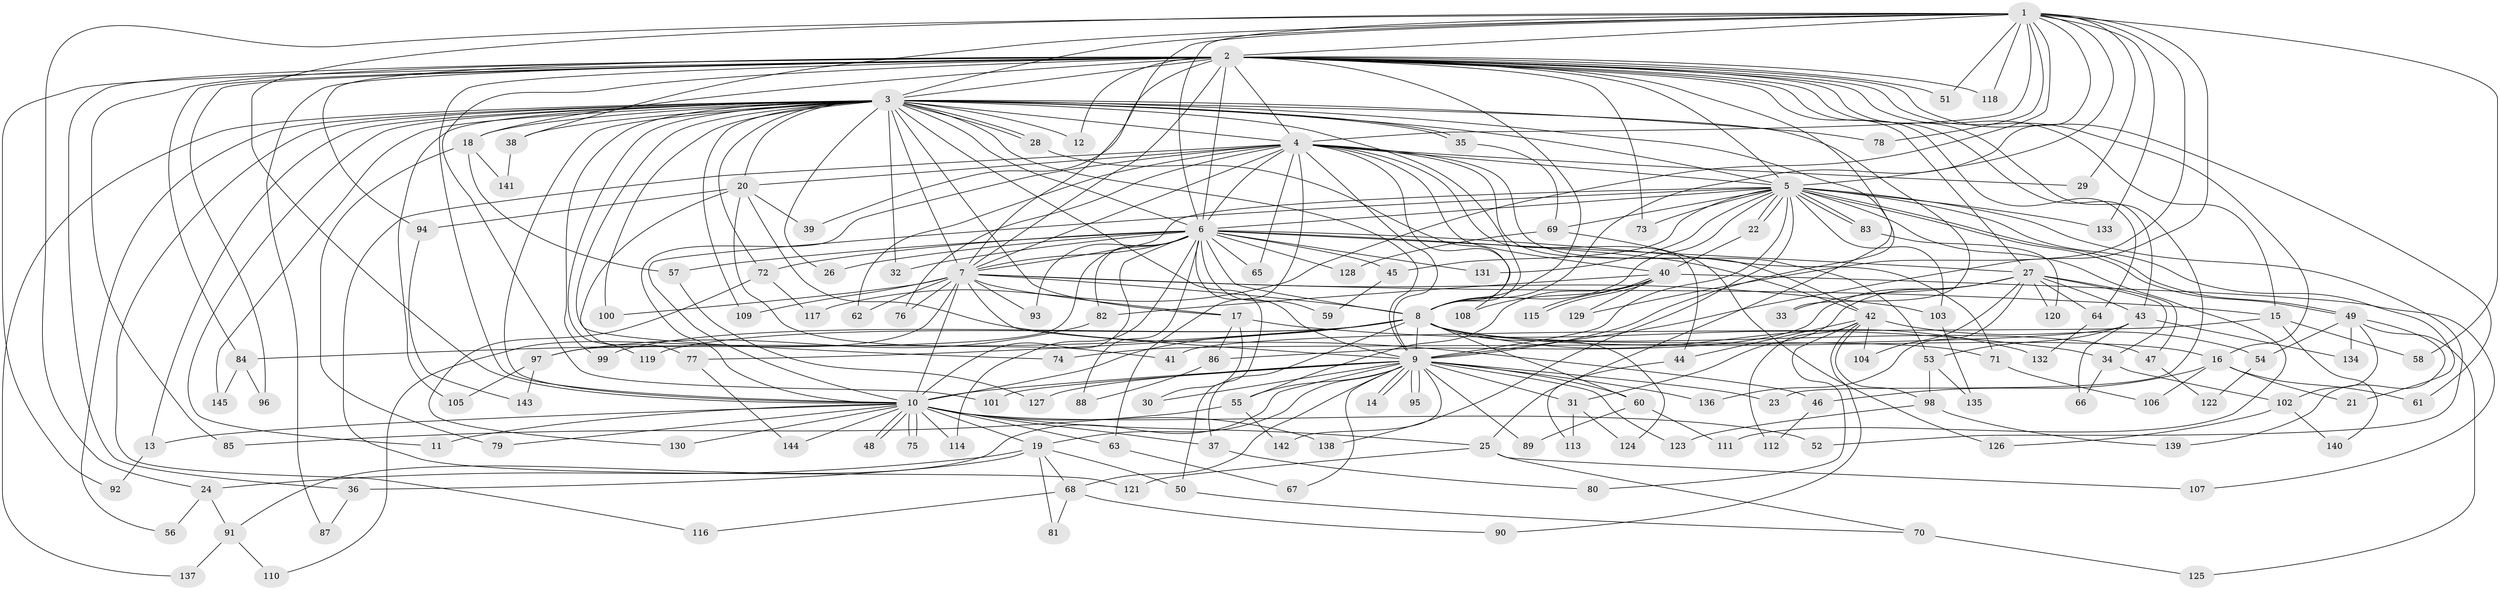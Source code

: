 // coarse degree distribution, {49: 0.017241379310344827, 18: 0.017241379310344827, 11: 0.017241379310344827, 15: 0.017241379310344827, 2: 0.3620689655172414, 1: 0.20689655172413793, 4: 0.08620689655172414, 5: 0.05172413793103448, 3: 0.1896551724137931, 7: 0.017241379310344827, 8: 0.017241379310344827}
// Generated by graph-tools (version 1.1) at 2025/17/03/04/25 18:17:18]
// undirected, 145 vertices, 315 edges
graph export_dot {
graph [start="1"]
  node [color=gray90,style=filled];
  1;
  2;
  3;
  4;
  5;
  6;
  7;
  8;
  9;
  10;
  11;
  12;
  13;
  14;
  15;
  16;
  17;
  18;
  19;
  20;
  21;
  22;
  23;
  24;
  25;
  26;
  27;
  28;
  29;
  30;
  31;
  32;
  33;
  34;
  35;
  36;
  37;
  38;
  39;
  40;
  41;
  42;
  43;
  44;
  45;
  46;
  47;
  48;
  49;
  50;
  51;
  52;
  53;
  54;
  55;
  56;
  57;
  58;
  59;
  60;
  61;
  62;
  63;
  64;
  65;
  66;
  67;
  68;
  69;
  70;
  71;
  72;
  73;
  74;
  75;
  76;
  77;
  78;
  79;
  80;
  81;
  82;
  83;
  84;
  85;
  86;
  87;
  88;
  89;
  90;
  91;
  92;
  93;
  94;
  95;
  96;
  97;
  98;
  99;
  100;
  101;
  102;
  103;
  104;
  105;
  106;
  107;
  108;
  109;
  110;
  111;
  112;
  113;
  114;
  115;
  116;
  117;
  118;
  119;
  120;
  121;
  122;
  123;
  124;
  125;
  126;
  127;
  128;
  129;
  130;
  131;
  132;
  133;
  134;
  135;
  136;
  137;
  138;
  139;
  140;
  141;
  142;
  143;
  144;
  145;
  1 -- 2;
  1 -- 3;
  1 -- 4;
  1 -- 5;
  1 -- 6;
  1 -- 7;
  1 -- 8;
  1 -- 9;
  1 -- 10;
  1 -- 24;
  1 -- 29;
  1 -- 38;
  1 -- 51;
  1 -- 58;
  1 -- 78;
  1 -- 117;
  1 -- 118;
  1 -- 129;
  1 -- 133;
  2 -- 3;
  2 -- 4;
  2 -- 5;
  2 -- 6;
  2 -- 7;
  2 -- 8;
  2 -- 9;
  2 -- 10;
  2 -- 12;
  2 -- 15;
  2 -- 16;
  2 -- 18;
  2 -- 23;
  2 -- 27;
  2 -- 36;
  2 -- 39;
  2 -- 43;
  2 -- 51;
  2 -- 61;
  2 -- 64;
  2 -- 73;
  2 -- 84;
  2 -- 85;
  2 -- 87;
  2 -- 92;
  2 -- 94;
  2 -- 96;
  2 -- 101;
  2 -- 118;
  3 -- 4;
  3 -- 5;
  3 -- 6;
  3 -- 7;
  3 -- 8;
  3 -- 9;
  3 -- 10;
  3 -- 11;
  3 -- 12;
  3 -- 13;
  3 -- 17;
  3 -- 18;
  3 -- 20;
  3 -- 25;
  3 -- 26;
  3 -- 28;
  3 -- 28;
  3 -- 32;
  3 -- 33;
  3 -- 35;
  3 -- 35;
  3 -- 38;
  3 -- 50;
  3 -- 56;
  3 -- 72;
  3 -- 74;
  3 -- 78;
  3 -- 99;
  3 -- 100;
  3 -- 105;
  3 -- 109;
  3 -- 116;
  3 -- 119;
  3 -- 137;
  3 -- 145;
  4 -- 5;
  4 -- 6;
  4 -- 7;
  4 -- 8;
  4 -- 9;
  4 -- 10;
  4 -- 20;
  4 -- 29;
  4 -- 40;
  4 -- 42;
  4 -- 44;
  4 -- 53;
  4 -- 62;
  4 -- 63;
  4 -- 65;
  4 -- 76;
  4 -- 121;
  5 -- 6;
  5 -- 7;
  5 -- 8;
  5 -- 9;
  5 -- 10;
  5 -- 21;
  5 -- 22;
  5 -- 22;
  5 -- 45;
  5 -- 49;
  5 -- 49;
  5 -- 52;
  5 -- 69;
  5 -- 73;
  5 -- 83;
  5 -- 83;
  5 -- 103;
  5 -- 111;
  5 -- 131;
  5 -- 133;
  5 -- 138;
  6 -- 7;
  6 -- 8;
  6 -- 9;
  6 -- 10;
  6 -- 26;
  6 -- 27;
  6 -- 32;
  6 -- 42;
  6 -- 45;
  6 -- 57;
  6 -- 59;
  6 -- 65;
  6 -- 71;
  6 -- 72;
  6 -- 82;
  6 -- 88;
  6 -- 93;
  6 -- 97;
  6 -- 114;
  6 -- 128;
  6 -- 131;
  7 -- 8;
  7 -- 9;
  7 -- 10;
  7 -- 15;
  7 -- 17;
  7 -- 62;
  7 -- 76;
  7 -- 93;
  7 -- 100;
  7 -- 103;
  7 -- 109;
  7 -- 110;
  8 -- 9;
  8 -- 10;
  8 -- 16;
  8 -- 37;
  8 -- 47;
  8 -- 60;
  8 -- 71;
  8 -- 77;
  8 -- 84;
  8 -- 99;
  8 -- 119;
  8 -- 124;
  8 -- 132;
  9 -- 10;
  9 -- 14;
  9 -- 14;
  9 -- 19;
  9 -- 23;
  9 -- 30;
  9 -- 31;
  9 -- 55;
  9 -- 60;
  9 -- 67;
  9 -- 68;
  9 -- 89;
  9 -- 91;
  9 -- 95;
  9 -- 95;
  9 -- 101;
  9 -- 123;
  9 -- 127;
  9 -- 136;
  9 -- 142;
  10 -- 11;
  10 -- 13;
  10 -- 19;
  10 -- 25;
  10 -- 37;
  10 -- 48;
  10 -- 48;
  10 -- 52;
  10 -- 63;
  10 -- 75;
  10 -- 75;
  10 -- 79;
  10 -- 114;
  10 -- 130;
  10 -- 138;
  10 -- 144;
  13 -- 92;
  15 -- 41;
  15 -- 58;
  15 -- 140;
  16 -- 21;
  16 -- 46;
  16 -- 61;
  16 -- 106;
  17 -- 30;
  17 -- 34;
  17 -- 86;
  18 -- 57;
  18 -- 79;
  18 -- 141;
  19 -- 24;
  19 -- 36;
  19 -- 50;
  19 -- 68;
  19 -- 81;
  20 -- 39;
  20 -- 41;
  20 -- 46;
  20 -- 77;
  20 -- 94;
  22 -- 40;
  24 -- 56;
  24 -- 91;
  25 -- 70;
  25 -- 107;
  25 -- 121;
  27 -- 31;
  27 -- 33;
  27 -- 34;
  27 -- 43;
  27 -- 47;
  27 -- 64;
  27 -- 86;
  27 -- 104;
  27 -- 120;
  27 -- 136;
  28 -- 108;
  31 -- 113;
  31 -- 124;
  34 -- 66;
  34 -- 102;
  35 -- 69;
  36 -- 87;
  37 -- 80;
  38 -- 141;
  40 -- 55;
  40 -- 82;
  40 -- 107;
  40 -- 108;
  40 -- 115;
  40 -- 115;
  40 -- 129;
  42 -- 44;
  42 -- 54;
  42 -- 80;
  42 -- 90;
  42 -- 98;
  42 -- 104;
  42 -- 112;
  43 -- 53;
  43 -- 66;
  43 -- 74;
  43 -- 134;
  44 -- 113;
  45 -- 59;
  46 -- 112;
  47 -- 122;
  49 -- 54;
  49 -- 102;
  49 -- 125;
  49 -- 134;
  49 -- 139;
  50 -- 70;
  53 -- 98;
  53 -- 135;
  54 -- 122;
  55 -- 85;
  55 -- 142;
  57 -- 127;
  60 -- 89;
  60 -- 111;
  63 -- 67;
  64 -- 132;
  68 -- 81;
  68 -- 90;
  68 -- 116;
  69 -- 126;
  69 -- 128;
  70 -- 125;
  71 -- 106;
  72 -- 117;
  72 -- 130;
  77 -- 144;
  82 -- 97;
  83 -- 120;
  84 -- 96;
  84 -- 145;
  86 -- 88;
  91 -- 110;
  91 -- 137;
  94 -- 143;
  97 -- 105;
  97 -- 143;
  98 -- 123;
  98 -- 139;
  102 -- 126;
  102 -- 140;
  103 -- 135;
}
